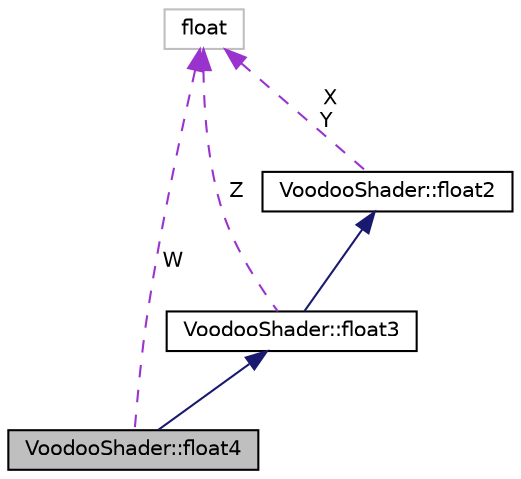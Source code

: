 digraph G
{
  edge [fontname="Helvetica",fontsize="10",labelfontname="Helvetica",labelfontsize="10"];
  node [fontname="Helvetica",fontsize="10",shape=record];
  Node1 [label="VoodooShader::float4",height=0.2,width=0.4,color="black", fillcolor="grey75", style="filled" fontcolor="black"];
  Node2 -> Node1 [dir="back",color="midnightblue",fontsize="10",style="solid",fontname="Helvetica"];
  Node2 [label="VoodooShader::float3",height=0.2,width=0.4,color="black", fillcolor="white", style="filled",URL="$struct_voodoo_shader_1_1float3.html"];
  Node3 -> Node2 [dir="back",color="midnightblue",fontsize="10",style="solid",fontname="Helvetica"];
  Node3 [label="VoodooShader::float2",height=0.2,width=0.4,color="black", fillcolor="white", style="filled",URL="$struct_voodoo_shader_1_1float2.html"];
  Node4 -> Node3 [dir="back",color="darkorchid3",fontsize="10",style="dashed",label=" X\nY" ,fontname="Helvetica"];
  Node4 [label="float",height=0.2,width=0.4,color="grey75", fillcolor="white", style="filled"];
  Node4 -> Node2 [dir="back",color="darkorchid3",fontsize="10",style="dashed",label=" Z" ,fontname="Helvetica"];
  Node4 -> Node1 [dir="back",color="darkorchid3",fontsize="10",style="dashed",label=" W" ,fontname="Helvetica"];
}
